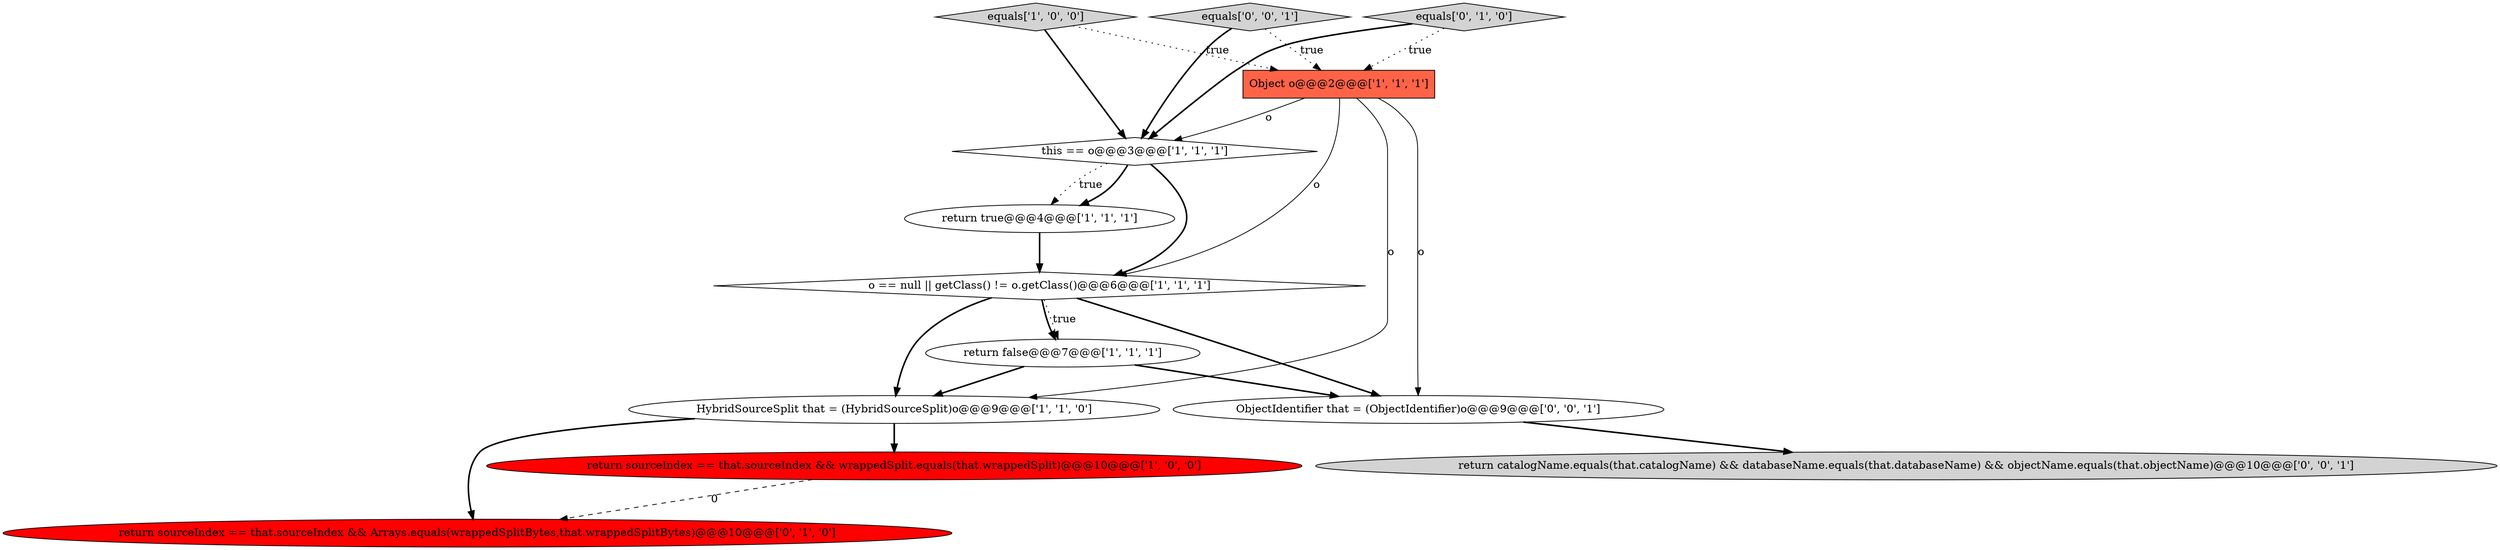digraph {
8 [style = filled, label = "return sourceIndex == that.sourceIndex && Arrays.equals(wrappedSplitBytes,that.wrappedSplitBytes)@@@10@@@['0', '1', '0']", fillcolor = red, shape = ellipse image = "AAA1AAABBB2BBB"];
0 [style = filled, label = "this == o@@@3@@@['1', '1', '1']", fillcolor = white, shape = diamond image = "AAA0AAABBB1BBB"];
3 [style = filled, label = "Object o@@@2@@@['1', '1', '1']", fillcolor = tomato, shape = box image = "AAA0AAABBB1BBB"];
5 [style = filled, label = "HybridSourceSplit that = (HybridSourceSplit)o@@@9@@@['1', '1', '0']", fillcolor = white, shape = ellipse image = "AAA0AAABBB1BBB"];
6 [style = filled, label = "return true@@@4@@@['1', '1', '1']", fillcolor = white, shape = ellipse image = "AAA0AAABBB1BBB"];
2 [style = filled, label = "return false@@@7@@@['1', '1', '1']", fillcolor = white, shape = ellipse image = "AAA0AAABBB1BBB"];
11 [style = filled, label = "return catalogName.equals(that.catalogName) && databaseName.equals(that.databaseName) && objectName.equals(that.objectName)@@@10@@@['0', '0', '1']", fillcolor = lightgray, shape = ellipse image = "AAA0AAABBB3BBB"];
12 [style = filled, label = "equals['0', '0', '1']", fillcolor = lightgray, shape = diamond image = "AAA0AAABBB3BBB"];
1 [style = filled, label = "return sourceIndex == that.sourceIndex && wrappedSplit.equals(that.wrappedSplit)@@@10@@@['1', '0', '0']", fillcolor = red, shape = ellipse image = "AAA1AAABBB1BBB"];
7 [style = filled, label = "o == null || getClass() != o.getClass()@@@6@@@['1', '1', '1']", fillcolor = white, shape = diamond image = "AAA0AAABBB1BBB"];
4 [style = filled, label = "equals['1', '0', '0']", fillcolor = lightgray, shape = diamond image = "AAA0AAABBB1BBB"];
9 [style = filled, label = "equals['0', '1', '0']", fillcolor = lightgray, shape = diamond image = "AAA0AAABBB2BBB"];
10 [style = filled, label = "ObjectIdentifier that = (ObjectIdentifier)o@@@9@@@['0', '0', '1']", fillcolor = white, shape = ellipse image = "AAA0AAABBB3BBB"];
3->10 [style = solid, label="o"];
7->2 [style = dotted, label="true"];
12->3 [style = dotted, label="true"];
5->8 [style = bold, label=""];
9->0 [style = bold, label=""];
0->6 [style = bold, label=""];
7->10 [style = bold, label=""];
3->0 [style = solid, label="o"];
0->6 [style = dotted, label="true"];
2->10 [style = bold, label=""];
12->0 [style = bold, label=""];
3->7 [style = solid, label="o"];
4->0 [style = bold, label=""];
0->7 [style = bold, label=""];
5->1 [style = bold, label=""];
7->5 [style = bold, label=""];
4->3 [style = dotted, label="true"];
7->2 [style = bold, label=""];
1->8 [style = dashed, label="0"];
6->7 [style = bold, label=""];
3->5 [style = solid, label="o"];
9->3 [style = dotted, label="true"];
2->5 [style = bold, label=""];
10->11 [style = bold, label=""];
}
